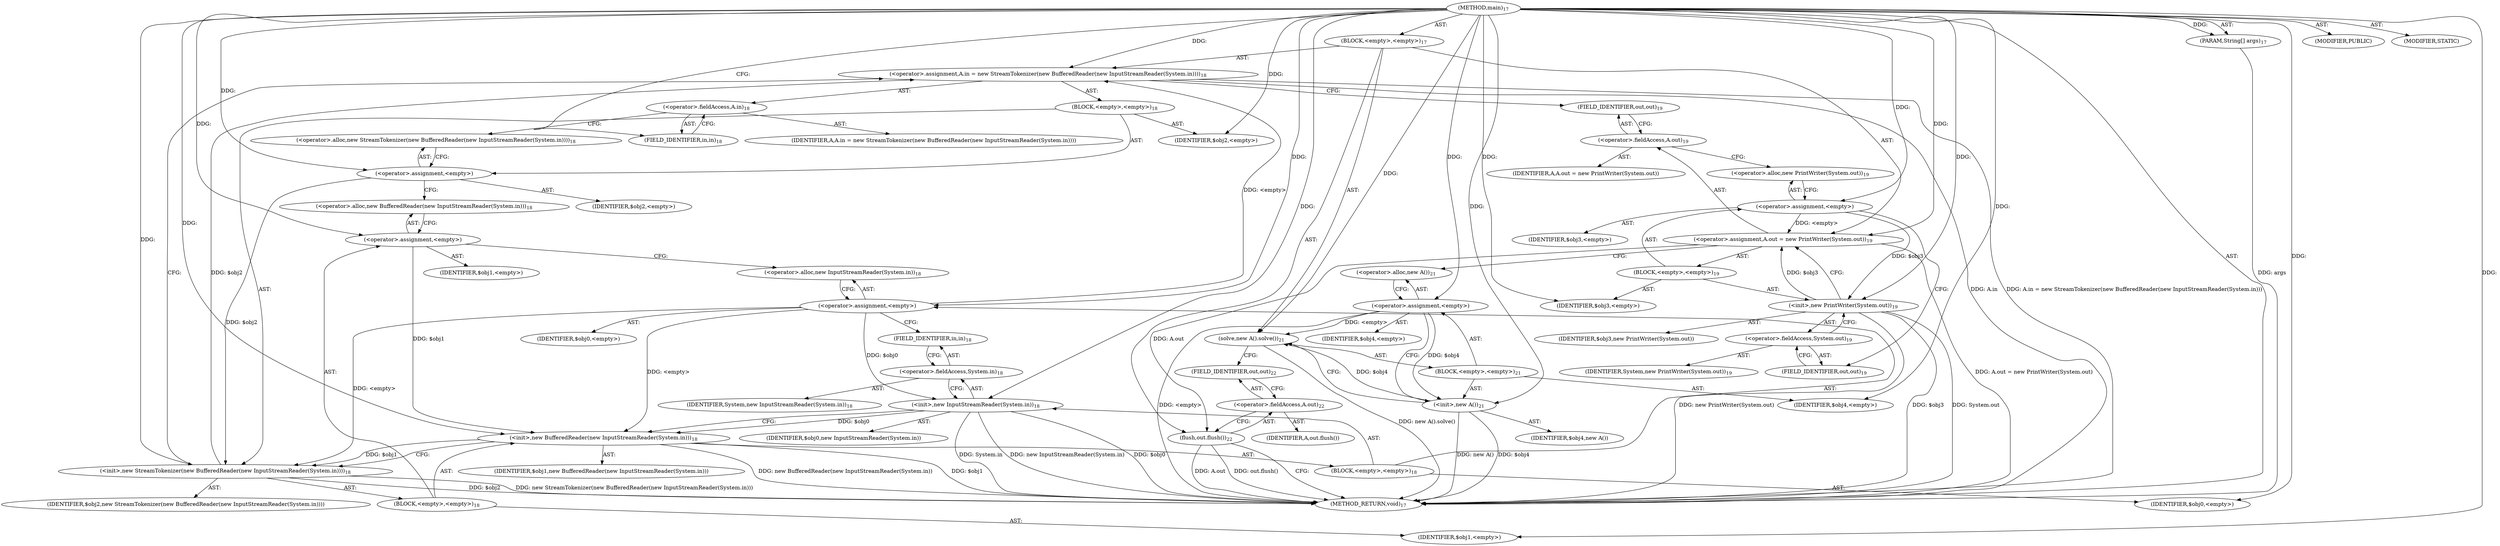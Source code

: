 digraph "main" {  
"40" [label = <(METHOD,main)<SUB>17</SUB>> ]
"41" [label = <(PARAM,String[] args)<SUB>17</SUB>> ]
"42" [label = <(BLOCK,&lt;empty&gt;,&lt;empty&gt;)<SUB>17</SUB>> ]
"43" [label = <(&lt;operator&gt;.assignment,A.in = new StreamTokenizer(new BufferedReader(new InputStreamReader(System.in))))<SUB>18</SUB>> ]
"44" [label = <(&lt;operator&gt;.fieldAccess,A.in)<SUB>18</SUB>> ]
"45" [label = <(IDENTIFIER,A,A.in = new StreamTokenizer(new BufferedReader(new InputStreamReader(System.in))))> ]
"46" [label = <(FIELD_IDENTIFIER,in,in)<SUB>18</SUB>> ]
"47" [label = <(BLOCK,&lt;empty&gt;,&lt;empty&gt;)<SUB>18</SUB>> ]
"48" [label = <(&lt;operator&gt;.assignment,&lt;empty&gt;)> ]
"49" [label = <(IDENTIFIER,$obj2,&lt;empty&gt;)> ]
"50" [label = <(&lt;operator&gt;.alloc,new StreamTokenizer(new BufferedReader(new InputStreamReader(System.in))))<SUB>18</SUB>> ]
"51" [label = <(&lt;init&gt;,new StreamTokenizer(new BufferedReader(new InputStreamReader(System.in))))<SUB>18</SUB>> ]
"52" [label = <(IDENTIFIER,$obj2,new StreamTokenizer(new BufferedReader(new InputStreamReader(System.in))))> ]
"53" [label = <(BLOCK,&lt;empty&gt;,&lt;empty&gt;)<SUB>18</SUB>> ]
"54" [label = <(&lt;operator&gt;.assignment,&lt;empty&gt;)> ]
"55" [label = <(IDENTIFIER,$obj1,&lt;empty&gt;)> ]
"56" [label = <(&lt;operator&gt;.alloc,new BufferedReader(new InputStreamReader(System.in)))<SUB>18</SUB>> ]
"57" [label = <(&lt;init&gt;,new BufferedReader(new InputStreamReader(System.in)))<SUB>18</SUB>> ]
"58" [label = <(IDENTIFIER,$obj1,new BufferedReader(new InputStreamReader(System.in)))> ]
"59" [label = <(BLOCK,&lt;empty&gt;,&lt;empty&gt;)<SUB>18</SUB>> ]
"60" [label = <(&lt;operator&gt;.assignment,&lt;empty&gt;)> ]
"61" [label = <(IDENTIFIER,$obj0,&lt;empty&gt;)> ]
"62" [label = <(&lt;operator&gt;.alloc,new InputStreamReader(System.in))<SUB>18</SUB>> ]
"63" [label = <(&lt;init&gt;,new InputStreamReader(System.in))<SUB>18</SUB>> ]
"64" [label = <(IDENTIFIER,$obj0,new InputStreamReader(System.in))> ]
"65" [label = <(&lt;operator&gt;.fieldAccess,System.in)<SUB>18</SUB>> ]
"66" [label = <(IDENTIFIER,System,new InputStreamReader(System.in))<SUB>18</SUB>> ]
"67" [label = <(FIELD_IDENTIFIER,in,in)<SUB>18</SUB>> ]
"68" [label = <(IDENTIFIER,$obj0,&lt;empty&gt;)> ]
"69" [label = <(IDENTIFIER,$obj1,&lt;empty&gt;)> ]
"70" [label = <(IDENTIFIER,$obj2,&lt;empty&gt;)> ]
"71" [label = <(&lt;operator&gt;.assignment,A.out = new PrintWriter(System.out))<SUB>19</SUB>> ]
"72" [label = <(&lt;operator&gt;.fieldAccess,A.out)<SUB>19</SUB>> ]
"73" [label = <(IDENTIFIER,A,A.out = new PrintWriter(System.out))> ]
"74" [label = <(FIELD_IDENTIFIER,out,out)<SUB>19</SUB>> ]
"75" [label = <(BLOCK,&lt;empty&gt;,&lt;empty&gt;)<SUB>19</SUB>> ]
"76" [label = <(&lt;operator&gt;.assignment,&lt;empty&gt;)> ]
"77" [label = <(IDENTIFIER,$obj3,&lt;empty&gt;)> ]
"78" [label = <(&lt;operator&gt;.alloc,new PrintWriter(System.out))<SUB>19</SUB>> ]
"79" [label = <(&lt;init&gt;,new PrintWriter(System.out))<SUB>19</SUB>> ]
"80" [label = <(IDENTIFIER,$obj3,new PrintWriter(System.out))> ]
"81" [label = <(&lt;operator&gt;.fieldAccess,System.out)<SUB>19</SUB>> ]
"82" [label = <(IDENTIFIER,System,new PrintWriter(System.out))<SUB>19</SUB>> ]
"83" [label = <(FIELD_IDENTIFIER,out,out)<SUB>19</SUB>> ]
"84" [label = <(IDENTIFIER,$obj3,&lt;empty&gt;)> ]
"85" [label = <(solve,new A().solve())<SUB>21</SUB>> ]
"86" [label = <(BLOCK,&lt;empty&gt;,&lt;empty&gt;)<SUB>21</SUB>> ]
"87" [label = <(&lt;operator&gt;.assignment,&lt;empty&gt;)> ]
"88" [label = <(IDENTIFIER,$obj4,&lt;empty&gt;)> ]
"89" [label = <(&lt;operator&gt;.alloc,new A())<SUB>21</SUB>> ]
"90" [label = <(&lt;init&gt;,new A())<SUB>21</SUB>> ]
"91" [label = <(IDENTIFIER,$obj4,new A())> ]
"92" [label = <(IDENTIFIER,$obj4,&lt;empty&gt;)> ]
"93" [label = <(flush,out.flush())<SUB>22</SUB>> ]
"94" [label = <(&lt;operator&gt;.fieldAccess,A.out)<SUB>22</SUB>> ]
"95" [label = <(IDENTIFIER,A,out.flush())> ]
"96" [label = <(FIELD_IDENTIFIER,out,out)<SUB>22</SUB>> ]
"97" [label = <(MODIFIER,PUBLIC)> ]
"98" [label = <(MODIFIER,STATIC)> ]
"99" [label = <(METHOD_RETURN,void)<SUB>17</SUB>> ]
  "40" -> "41"  [ label = "AST: "] 
  "40" -> "42"  [ label = "AST: "] 
  "40" -> "97"  [ label = "AST: "] 
  "40" -> "98"  [ label = "AST: "] 
  "40" -> "99"  [ label = "AST: "] 
  "42" -> "43"  [ label = "AST: "] 
  "42" -> "71"  [ label = "AST: "] 
  "42" -> "85"  [ label = "AST: "] 
  "42" -> "93"  [ label = "AST: "] 
  "43" -> "44"  [ label = "AST: "] 
  "43" -> "47"  [ label = "AST: "] 
  "44" -> "45"  [ label = "AST: "] 
  "44" -> "46"  [ label = "AST: "] 
  "47" -> "48"  [ label = "AST: "] 
  "47" -> "51"  [ label = "AST: "] 
  "47" -> "70"  [ label = "AST: "] 
  "48" -> "49"  [ label = "AST: "] 
  "48" -> "50"  [ label = "AST: "] 
  "51" -> "52"  [ label = "AST: "] 
  "51" -> "53"  [ label = "AST: "] 
  "53" -> "54"  [ label = "AST: "] 
  "53" -> "57"  [ label = "AST: "] 
  "53" -> "69"  [ label = "AST: "] 
  "54" -> "55"  [ label = "AST: "] 
  "54" -> "56"  [ label = "AST: "] 
  "57" -> "58"  [ label = "AST: "] 
  "57" -> "59"  [ label = "AST: "] 
  "59" -> "60"  [ label = "AST: "] 
  "59" -> "63"  [ label = "AST: "] 
  "59" -> "68"  [ label = "AST: "] 
  "60" -> "61"  [ label = "AST: "] 
  "60" -> "62"  [ label = "AST: "] 
  "63" -> "64"  [ label = "AST: "] 
  "63" -> "65"  [ label = "AST: "] 
  "65" -> "66"  [ label = "AST: "] 
  "65" -> "67"  [ label = "AST: "] 
  "71" -> "72"  [ label = "AST: "] 
  "71" -> "75"  [ label = "AST: "] 
  "72" -> "73"  [ label = "AST: "] 
  "72" -> "74"  [ label = "AST: "] 
  "75" -> "76"  [ label = "AST: "] 
  "75" -> "79"  [ label = "AST: "] 
  "75" -> "84"  [ label = "AST: "] 
  "76" -> "77"  [ label = "AST: "] 
  "76" -> "78"  [ label = "AST: "] 
  "79" -> "80"  [ label = "AST: "] 
  "79" -> "81"  [ label = "AST: "] 
  "81" -> "82"  [ label = "AST: "] 
  "81" -> "83"  [ label = "AST: "] 
  "85" -> "86"  [ label = "AST: "] 
  "86" -> "87"  [ label = "AST: "] 
  "86" -> "90"  [ label = "AST: "] 
  "86" -> "92"  [ label = "AST: "] 
  "87" -> "88"  [ label = "AST: "] 
  "87" -> "89"  [ label = "AST: "] 
  "90" -> "91"  [ label = "AST: "] 
  "93" -> "94"  [ label = "AST: "] 
  "94" -> "95"  [ label = "AST: "] 
  "94" -> "96"  [ label = "AST: "] 
  "43" -> "74"  [ label = "CFG: "] 
  "71" -> "89"  [ label = "CFG: "] 
  "85" -> "96"  [ label = "CFG: "] 
  "93" -> "99"  [ label = "CFG: "] 
  "44" -> "50"  [ label = "CFG: "] 
  "72" -> "78"  [ label = "CFG: "] 
  "94" -> "93"  [ label = "CFG: "] 
  "46" -> "44"  [ label = "CFG: "] 
  "48" -> "56"  [ label = "CFG: "] 
  "51" -> "43"  [ label = "CFG: "] 
  "74" -> "72"  [ label = "CFG: "] 
  "76" -> "83"  [ label = "CFG: "] 
  "79" -> "71"  [ label = "CFG: "] 
  "87" -> "90"  [ label = "CFG: "] 
  "90" -> "85"  [ label = "CFG: "] 
  "96" -> "94"  [ label = "CFG: "] 
  "50" -> "48"  [ label = "CFG: "] 
  "78" -> "76"  [ label = "CFG: "] 
  "81" -> "79"  [ label = "CFG: "] 
  "89" -> "87"  [ label = "CFG: "] 
  "54" -> "62"  [ label = "CFG: "] 
  "57" -> "51"  [ label = "CFG: "] 
  "83" -> "81"  [ label = "CFG: "] 
  "56" -> "54"  [ label = "CFG: "] 
  "60" -> "67"  [ label = "CFG: "] 
  "63" -> "57"  [ label = "CFG: "] 
  "62" -> "60"  [ label = "CFG: "] 
  "65" -> "63"  [ label = "CFG: "] 
  "67" -> "65"  [ label = "CFG: "] 
  "40" -> "46"  [ label = "CFG: "] 
  "41" -> "99"  [ label = "DDG: args"] 
  "43" -> "99"  [ label = "DDG: A.in"] 
  "51" -> "99"  [ label = "DDG: $obj2"] 
  "57" -> "99"  [ label = "DDG: $obj1"] 
  "63" -> "99"  [ label = "DDG: $obj0"] 
  "63" -> "99"  [ label = "DDG: System.in"] 
  "63" -> "99"  [ label = "DDG: new InputStreamReader(System.in)"] 
  "57" -> "99"  [ label = "DDG: new BufferedReader(new InputStreamReader(System.in))"] 
  "51" -> "99"  [ label = "DDG: new StreamTokenizer(new BufferedReader(new InputStreamReader(System.in)))"] 
  "43" -> "99"  [ label = "DDG: A.in = new StreamTokenizer(new BufferedReader(new InputStreamReader(System.in)))"] 
  "79" -> "99"  [ label = "DDG: $obj3"] 
  "79" -> "99"  [ label = "DDG: System.out"] 
  "79" -> "99"  [ label = "DDG: new PrintWriter(System.out)"] 
  "71" -> "99"  [ label = "DDG: A.out = new PrintWriter(System.out)"] 
  "87" -> "99"  [ label = "DDG: &lt;empty&gt;"] 
  "90" -> "99"  [ label = "DDG: $obj4"] 
  "90" -> "99"  [ label = "DDG: new A()"] 
  "85" -> "99"  [ label = "DDG: new A().solve()"] 
  "93" -> "99"  [ label = "DDG: A.out"] 
  "93" -> "99"  [ label = "DDG: out.flush()"] 
  "40" -> "41"  [ label = "DDG: "] 
  "60" -> "43"  [ label = "DDG: &lt;empty&gt;"] 
  "51" -> "43"  [ label = "DDG: $obj2"] 
  "40" -> "43"  [ label = "DDG: "] 
  "76" -> "71"  [ label = "DDG: &lt;empty&gt;"] 
  "79" -> "71"  [ label = "DDG: $obj3"] 
  "40" -> "71"  [ label = "DDG: "] 
  "87" -> "85"  [ label = "DDG: &lt;empty&gt;"] 
  "90" -> "85"  [ label = "DDG: $obj4"] 
  "40" -> "85"  [ label = "DDG: "] 
  "71" -> "93"  [ label = "DDG: A.out"] 
  "40" -> "48"  [ label = "DDG: "] 
  "40" -> "70"  [ label = "DDG: "] 
  "40" -> "76"  [ label = "DDG: "] 
  "40" -> "84"  [ label = "DDG: "] 
  "40" -> "87"  [ label = "DDG: "] 
  "40" -> "92"  [ label = "DDG: "] 
  "48" -> "51"  [ label = "DDG: $obj2"] 
  "40" -> "51"  [ label = "DDG: "] 
  "60" -> "51"  [ label = "DDG: &lt;empty&gt;"] 
  "57" -> "51"  [ label = "DDG: $obj1"] 
  "76" -> "79"  [ label = "DDG: $obj3"] 
  "40" -> "79"  [ label = "DDG: "] 
  "87" -> "90"  [ label = "DDG: $obj4"] 
  "40" -> "90"  [ label = "DDG: "] 
  "40" -> "54"  [ label = "DDG: "] 
  "40" -> "69"  [ label = "DDG: "] 
  "54" -> "57"  [ label = "DDG: $obj1"] 
  "40" -> "57"  [ label = "DDG: "] 
  "60" -> "57"  [ label = "DDG: &lt;empty&gt;"] 
  "63" -> "57"  [ label = "DDG: $obj0"] 
  "40" -> "60"  [ label = "DDG: "] 
  "40" -> "68"  [ label = "DDG: "] 
  "60" -> "63"  [ label = "DDG: $obj0"] 
  "40" -> "63"  [ label = "DDG: "] 
}
